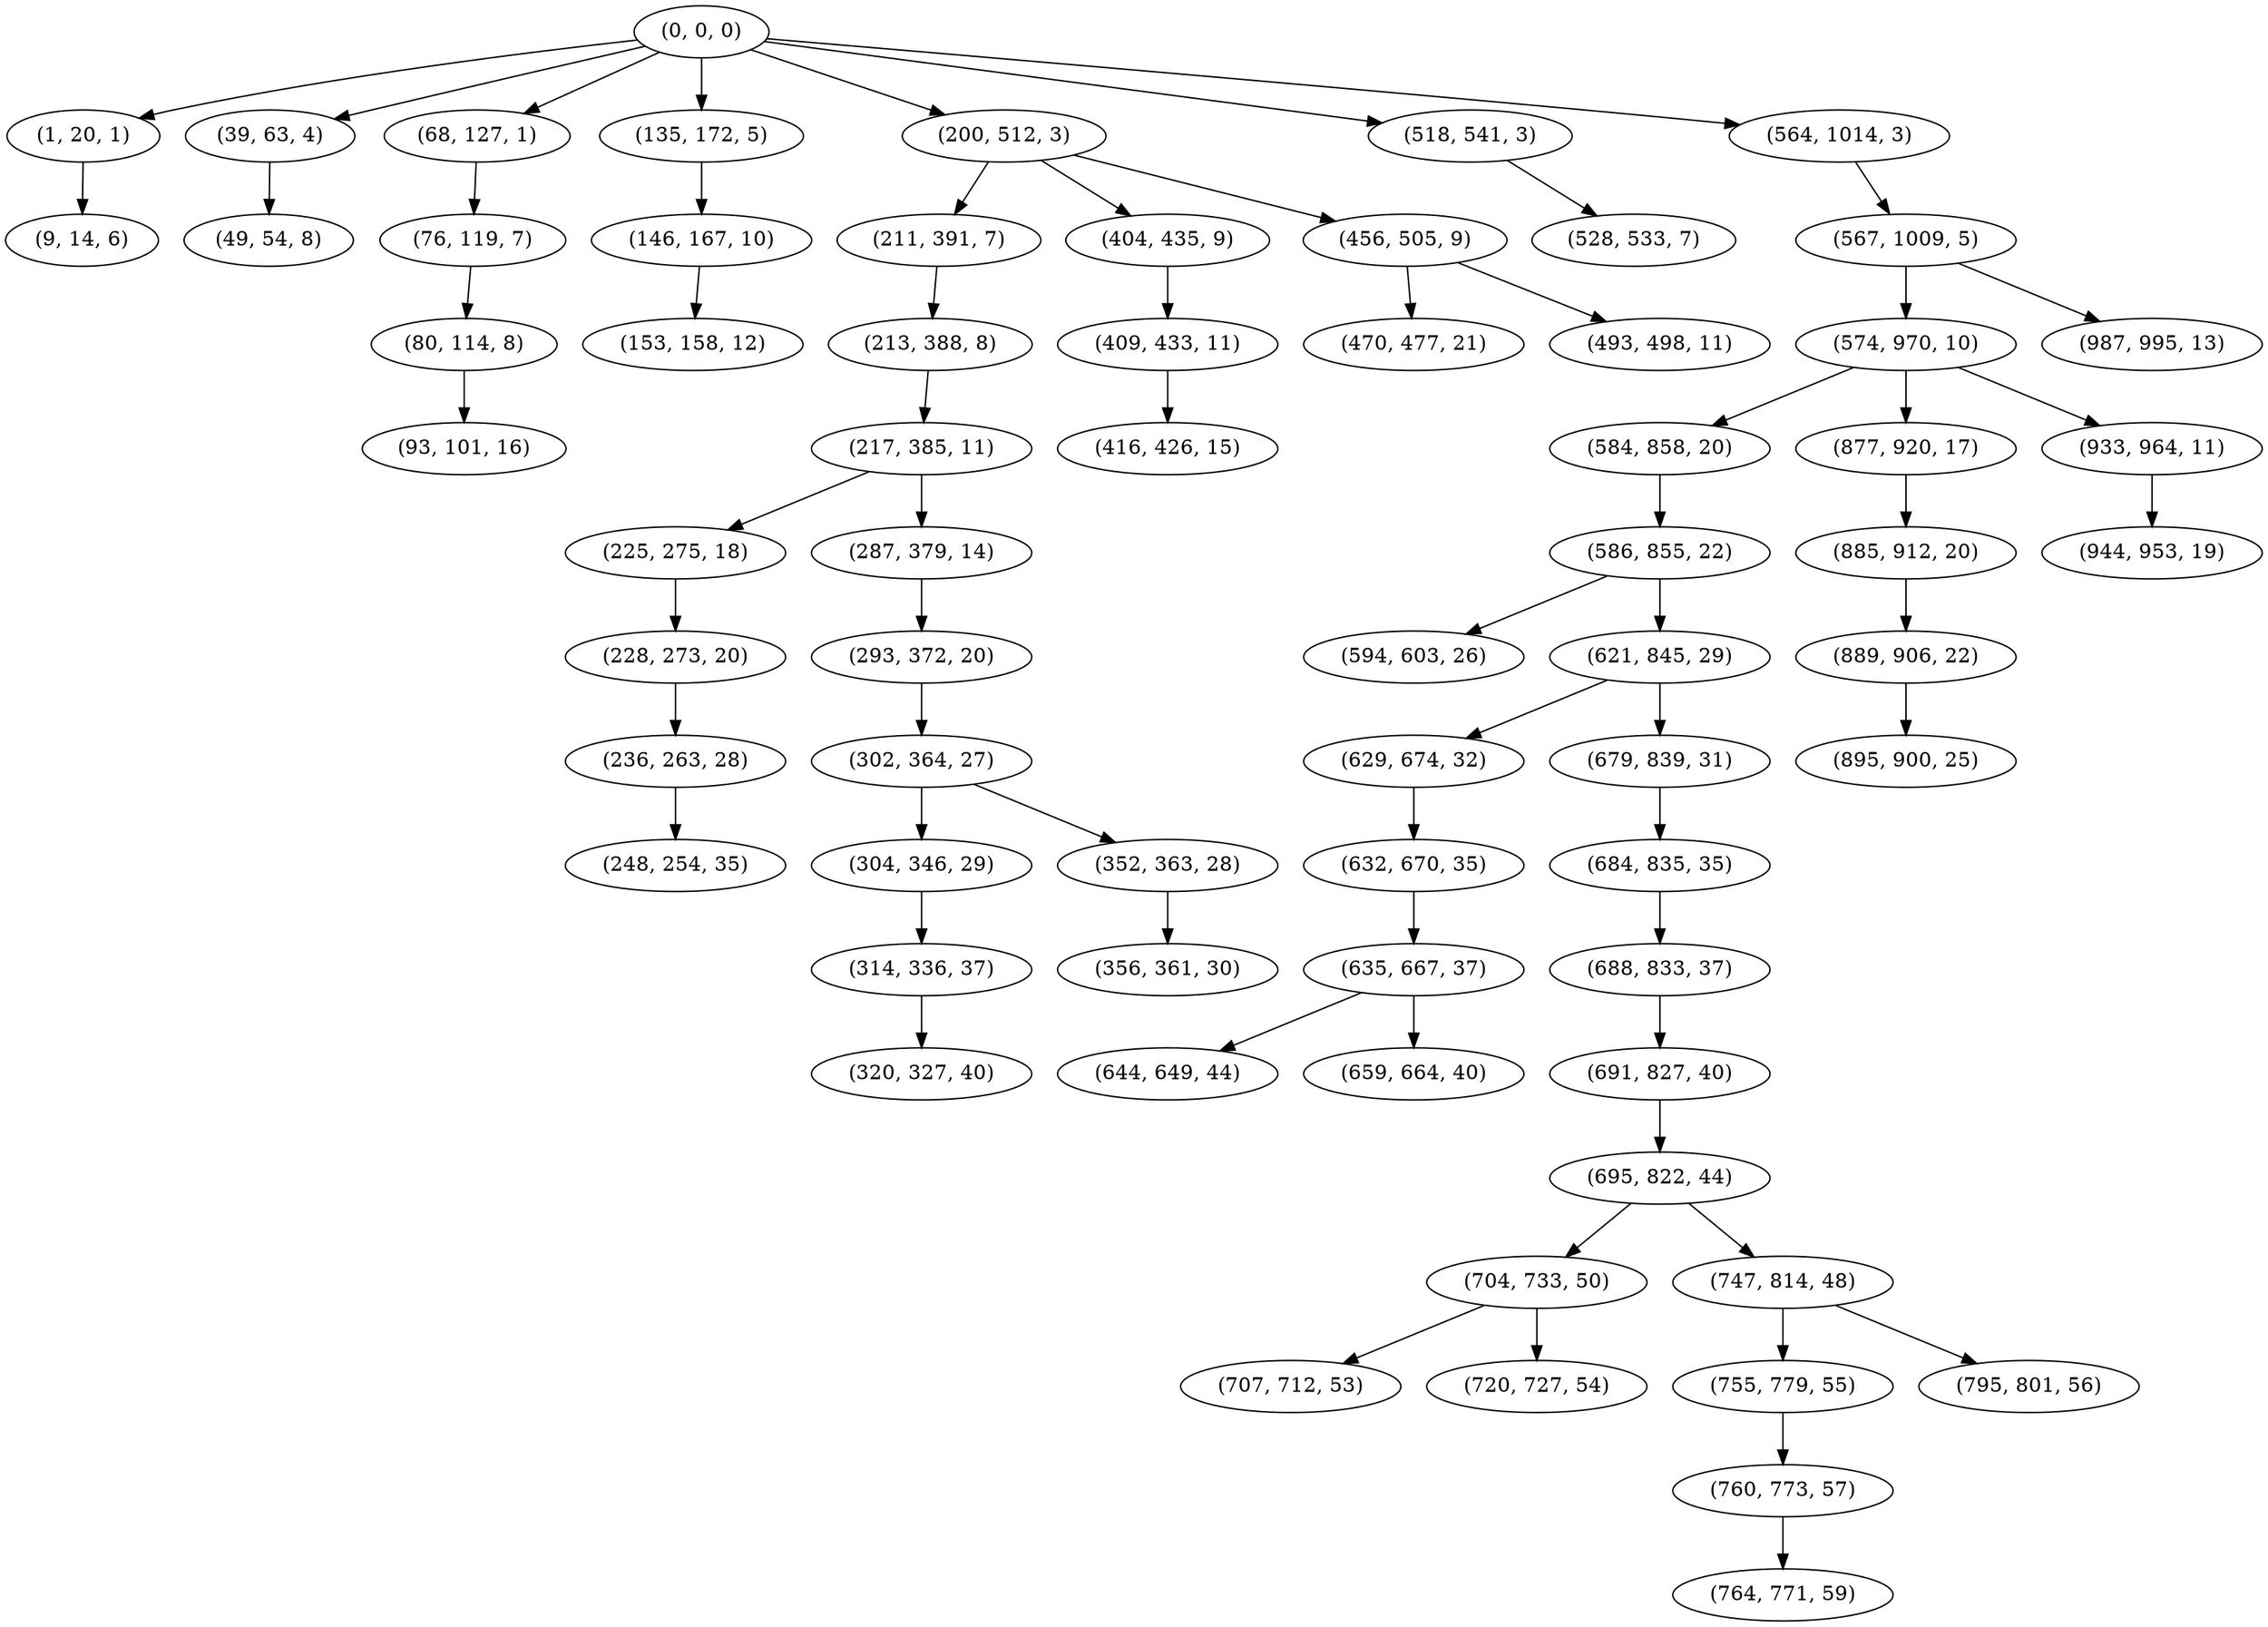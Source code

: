 digraph tree {
    "(0, 0, 0)";
    "(1, 20, 1)";
    "(9, 14, 6)";
    "(39, 63, 4)";
    "(49, 54, 8)";
    "(68, 127, 1)";
    "(76, 119, 7)";
    "(80, 114, 8)";
    "(93, 101, 16)";
    "(135, 172, 5)";
    "(146, 167, 10)";
    "(153, 158, 12)";
    "(200, 512, 3)";
    "(211, 391, 7)";
    "(213, 388, 8)";
    "(217, 385, 11)";
    "(225, 275, 18)";
    "(228, 273, 20)";
    "(236, 263, 28)";
    "(248, 254, 35)";
    "(287, 379, 14)";
    "(293, 372, 20)";
    "(302, 364, 27)";
    "(304, 346, 29)";
    "(314, 336, 37)";
    "(320, 327, 40)";
    "(352, 363, 28)";
    "(356, 361, 30)";
    "(404, 435, 9)";
    "(409, 433, 11)";
    "(416, 426, 15)";
    "(456, 505, 9)";
    "(470, 477, 21)";
    "(493, 498, 11)";
    "(518, 541, 3)";
    "(528, 533, 7)";
    "(564, 1014, 3)";
    "(567, 1009, 5)";
    "(574, 970, 10)";
    "(584, 858, 20)";
    "(586, 855, 22)";
    "(594, 603, 26)";
    "(621, 845, 29)";
    "(629, 674, 32)";
    "(632, 670, 35)";
    "(635, 667, 37)";
    "(644, 649, 44)";
    "(659, 664, 40)";
    "(679, 839, 31)";
    "(684, 835, 35)";
    "(688, 833, 37)";
    "(691, 827, 40)";
    "(695, 822, 44)";
    "(704, 733, 50)";
    "(707, 712, 53)";
    "(720, 727, 54)";
    "(747, 814, 48)";
    "(755, 779, 55)";
    "(760, 773, 57)";
    "(764, 771, 59)";
    "(795, 801, 56)";
    "(877, 920, 17)";
    "(885, 912, 20)";
    "(889, 906, 22)";
    "(895, 900, 25)";
    "(933, 964, 11)";
    "(944, 953, 19)";
    "(987, 995, 13)";
    "(0, 0, 0)" -> "(1, 20, 1)";
    "(0, 0, 0)" -> "(39, 63, 4)";
    "(0, 0, 0)" -> "(68, 127, 1)";
    "(0, 0, 0)" -> "(135, 172, 5)";
    "(0, 0, 0)" -> "(200, 512, 3)";
    "(0, 0, 0)" -> "(518, 541, 3)";
    "(0, 0, 0)" -> "(564, 1014, 3)";
    "(1, 20, 1)" -> "(9, 14, 6)";
    "(39, 63, 4)" -> "(49, 54, 8)";
    "(68, 127, 1)" -> "(76, 119, 7)";
    "(76, 119, 7)" -> "(80, 114, 8)";
    "(80, 114, 8)" -> "(93, 101, 16)";
    "(135, 172, 5)" -> "(146, 167, 10)";
    "(146, 167, 10)" -> "(153, 158, 12)";
    "(200, 512, 3)" -> "(211, 391, 7)";
    "(200, 512, 3)" -> "(404, 435, 9)";
    "(200, 512, 3)" -> "(456, 505, 9)";
    "(211, 391, 7)" -> "(213, 388, 8)";
    "(213, 388, 8)" -> "(217, 385, 11)";
    "(217, 385, 11)" -> "(225, 275, 18)";
    "(217, 385, 11)" -> "(287, 379, 14)";
    "(225, 275, 18)" -> "(228, 273, 20)";
    "(228, 273, 20)" -> "(236, 263, 28)";
    "(236, 263, 28)" -> "(248, 254, 35)";
    "(287, 379, 14)" -> "(293, 372, 20)";
    "(293, 372, 20)" -> "(302, 364, 27)";
    "(302, 364, 27)" -> "(304, 346, 29)";
    "(302, 364, 27)" -> "(352, 363, 28)";
    "(304, 346, 29)" -> "(314, 336, 37)";
    "(314, 336, 37)" -> "(320, 327, 40)";
    "(352, 363, 28)" -> "(356, 361, 30)";
    "(404, 435, 9)" -> "(409, 433, 11)";
    "(409, 433, 11)" -> "(416, 426, 15)";
    "(456, 505, 9)" -> "(470, 477, 21)";
    "(456, 505, 9)" -> "(493, 498, 11)";
    "(518, 541, 3)" -> "(528, 533, 7)";
    "(564, 1014, 3)" -> "(567, 1009, 5)";
    "(567, 1009, 5)" -> "(574, 970, 10)";
    "(567, 1009, 5)" -> "(987, 995, 13)";
    "(574, 970, 10)" -> "(584, 858, 20)";
    "(574, 970, 10)" -> "(877, 920, 17)";
    "(574, 970, 10)" -> "(933, 964, 11)";
    "(584, 858, 20)" -> "(586, 855, 22)";
    "(586, 855, 22)" -> "(594, 603, 26)";
    "(586, 855, 22)" -> "(621, 845, 29)";
    "(621, 845, 29)" -> "(629, 674, 32)";
    "(621, 845, 29)" -> "(679, 839, 31)";
    "(629, 674, 32)" -> "(632, 670, 35)";
    "(632, 670, 35)" -> "(635, 667, 37)";
    "(635, 667, 37)" -> "(644, 649, 44)";
    "(635, 667, 37)" -> "(659, 664, 40)";
    "(679, 839, 31)" -> "(684, 835, 35)";
    "(684, 835, 35)" -> "(688, 833, 37)";
    "(688, 833, 37)" -> "(691, 827, 40)";
    "(691, 827, 40)" -> "(695, 822, 44)";
    "(695, 822, 44)" -> "(704, 733, 50)";
    "(695, 822, 44)" -> "(747, 814, 48)";
    "(704, 733, 50)" -> "(707, 712, 53)";
    "(704, 733, 50)" -> "(720, 727, 54)";
    "(747, 814, 48)" -> "(755, 779, 55)";
    "(747, 814, 48)" -> "(795, 801, 56)";
    "(755, 779, 55)" -> "(760, 773, 57)";
    "(760, 773, 57)" -> "(764, 771, 59)";
    "(877, 920, 17)" -> "(885, 912, 20)";
    "(885, 912, 20)" -> "(889, 906, 22)";
    "(889, 906, 22)" -> "(895, 900, 25)";
    "(933, 964, 11)" -> "(944, 953, 19)";
}

